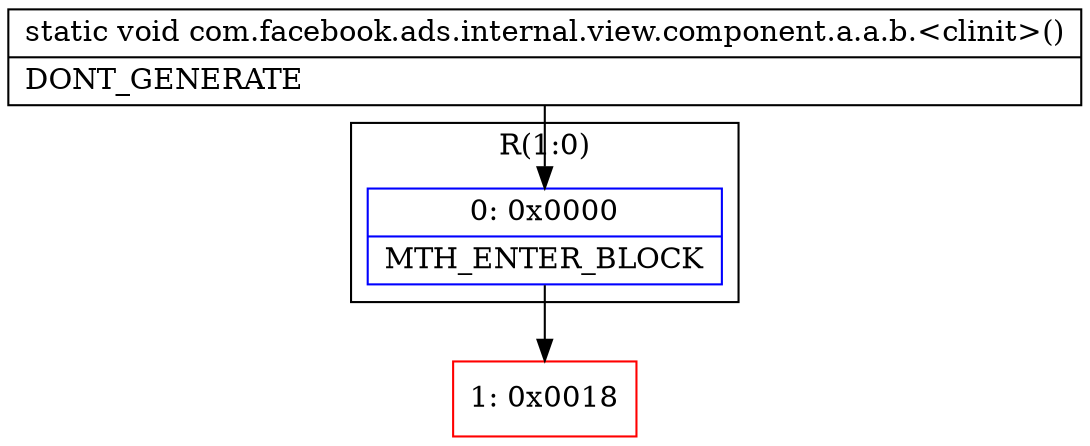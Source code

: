 digraph "CFG forcom.facebook.ads.internal.view.component.a.a.b.\<clinit\>()V" {
subgraph cluster_Region_696891858 {
label = "R(1:0)";
node [shape=record,color=blue];
Node_0 [shape=record,label="{0\:\ 0x0000|MTH_ENTER_BLOCK\l}"];
}
Node_1 [shape=record,color=red,label="{1\:\ 0x0018}"];
MethodNode[shape=record,label="{static void com.facebook.ads.internal.view.component.a.a.b.\<clinit\>()  | DONT_GENERATE\l}"];
MethodNode -> Node_0;
Node_0 -> Node_1;
}

